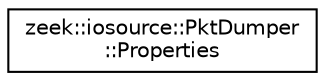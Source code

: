 digraph "Graphical Class Hierarchy"
{
 // LATEX_PDF_SIZE
  edge [fontname="Helvetica",fontsize="10",labelfontname="Helvetica",labelfontsize="10"];
  node [fontname="Helvetica",fontsize="10",shape=record];
  rankdir="LR";
  Node0 [label="zeek::iosource::PktDumper\l::Properties",height=0.2,width=0.4,color="black", fillcolor="white", style="filled",URL="$d1/dad/classzeek_1_1iosource_1_1PktDumper.html#da/de3/structzeek_1_1iosource_1_1PktDumper_1_1Properties",tooltip=" "];
}
